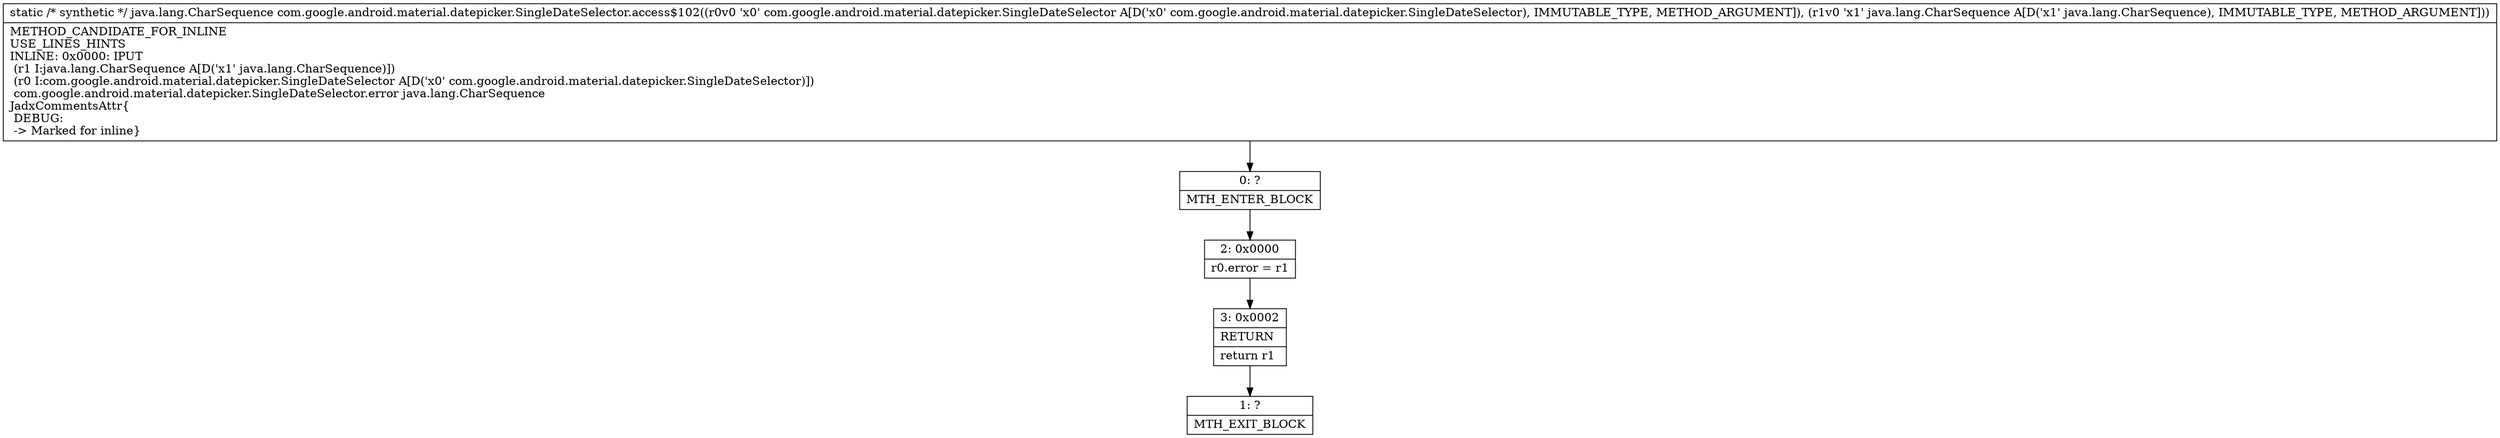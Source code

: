digraph "CFG forcom.google.android.material.datepicker.SingleDateSelector.access$102(Lcom\/google\/android\/material\/datepicker\/SingleDateSelector;Ljava\/lang\/CharSequence;)Ljava\/lang\/CharSequence;" {
Node_0 [shape=record,label="{0\:\ ?|MTH_ENTER_BLOCK\l}"];
Node_2 [shape=record,label="{2\:\ 0x0000|r0.error = r1\l}"];
Node_3 [shape=record,label="{3\:\ 0x0002|RETURN\l|return r1\l}"];
Node_1 [shape=record,label="{1\:\ ?|MTH_EXIT_BLOCK\l}"];
MethodNode[shape=record,label="{static \/* synthetic *\/ java.lang.CharSequence com.google.android.material.datepicker.SingleDateSelector.access$102((r0v0 'x0' com.google.android.material.datepicker.SingleDateSelector A[D('x0' com.google.android.material.datepicker.SingleDateSelector), IMMUTABLE_TYPE, METHOD_ARGUMENT]), (r1v0 'x1' java.lang.CharSequence A[D('x1' java.lang.CharSequence), IMMUTABLE_TYPE, METHOD_ARGUMENT]))  | METHOD_CANDIDATE_FOR_INLINE\lUSE_LINES_HINTS\lINLINE: 0x0000: IPUT  \l  (r1 I:java.lang.CharSequence A[D('x1' java.lang.CharSequence)])\l  (r0 I:com.google.android.material.datepicker.SingleDateSelector A[D('x0' com.google.android.material.datepicker.SingleDateSelector)])\l com.google.android.material.datepicker.SingleDateSelector.error java.lang.CharSequence\lJadxCommentsAttr\{\l DEBUG: \l \-\> Marked for inline\}\l}"];
MethodNode -> Node_0;Node_0 -> Node_2;
Node_2 -> Node_3;
Node_3 -> Node_1;
}

